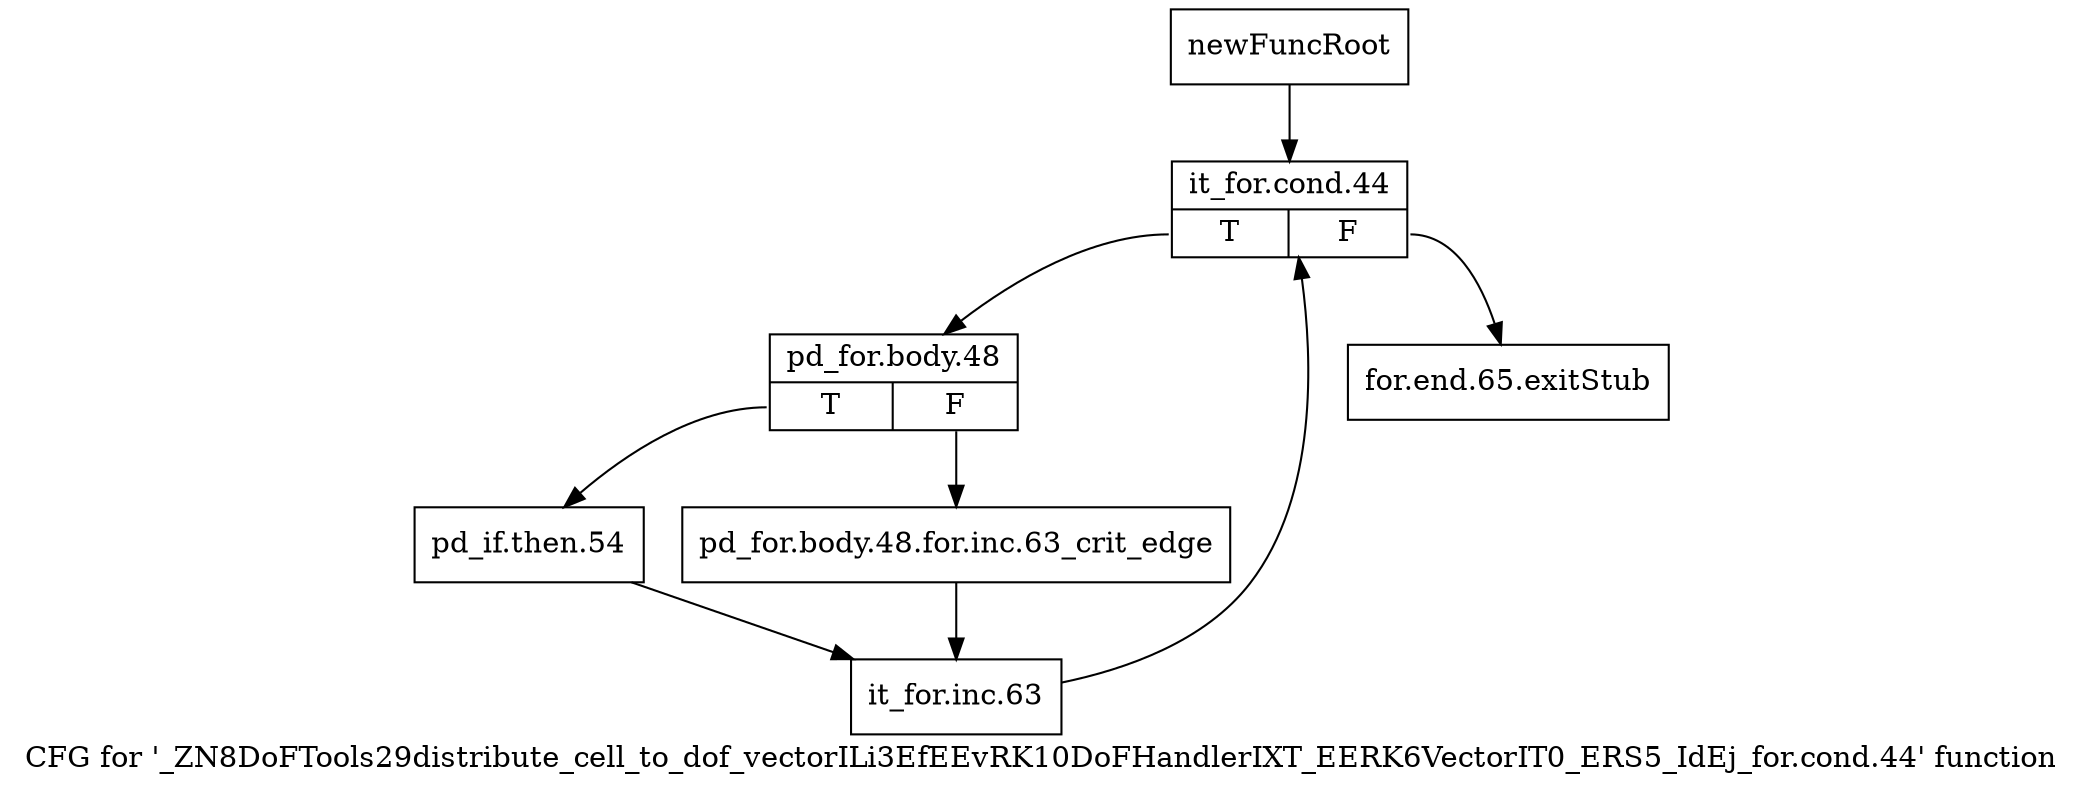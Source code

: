 digraph "CFG for '_ZN8DoFTools29distribute_cell_to_dof_vectorILi3EfEEvRK10DoFHandlerIXT_EERK6VectorIT0_ERS5_IdEj_for.cond.44' function" {
	label="CFG for '_ZN8DoFTools29distribute_cell_to_dof_vectorILi3EfEEvRK10DoFHandlerIXT_EERK6VectorIT0_ERS5_IdEj_for.cond.44' function";

	Node0x8fdada0 [shape=record,label="{newFuncRoot}"];
	Node0x8fdada0 -> Node0x8fdae40;
	Node0x8fdadf0 [shape=record,label="{for.end.65.exitStub}"];
	Node0x8fdae40 [shape=record,label="{it_for.cond.44|{<s0>T|<s1>F}}"];
	Node0x8fdae40:s0 -> Node0x8fdae90;
	Node0x8fdae40:s1 -> Node0x8fdadf0;
	Node0x8fdae90 [shape=record,label="{pd_for.body.48|{<s0>T|<s1>F}}"];
	Node0x8fdae90:s0 -> Node0x8fdaf30;
	Node0x8fdae90:s1 -> Node0x8fdaee0;
	Node0x8fdaee0 [shape=record,label="{pd_for.body.48.for.inc.63_crit_edge}"];
	Node0x8fdaee0 -> Node0x8fdaf80;
	Node0x8fdaf30 [shape=record,label="{pd_if.then.54}"];
	Node0x8fdaf30 -> Node0x8fdaf80;
	Node0x8fdaf80 [shape=record,label="{it_for.inc.63}"];
	Node0x8fdaf80 -> Node0x8fdae40;
}
